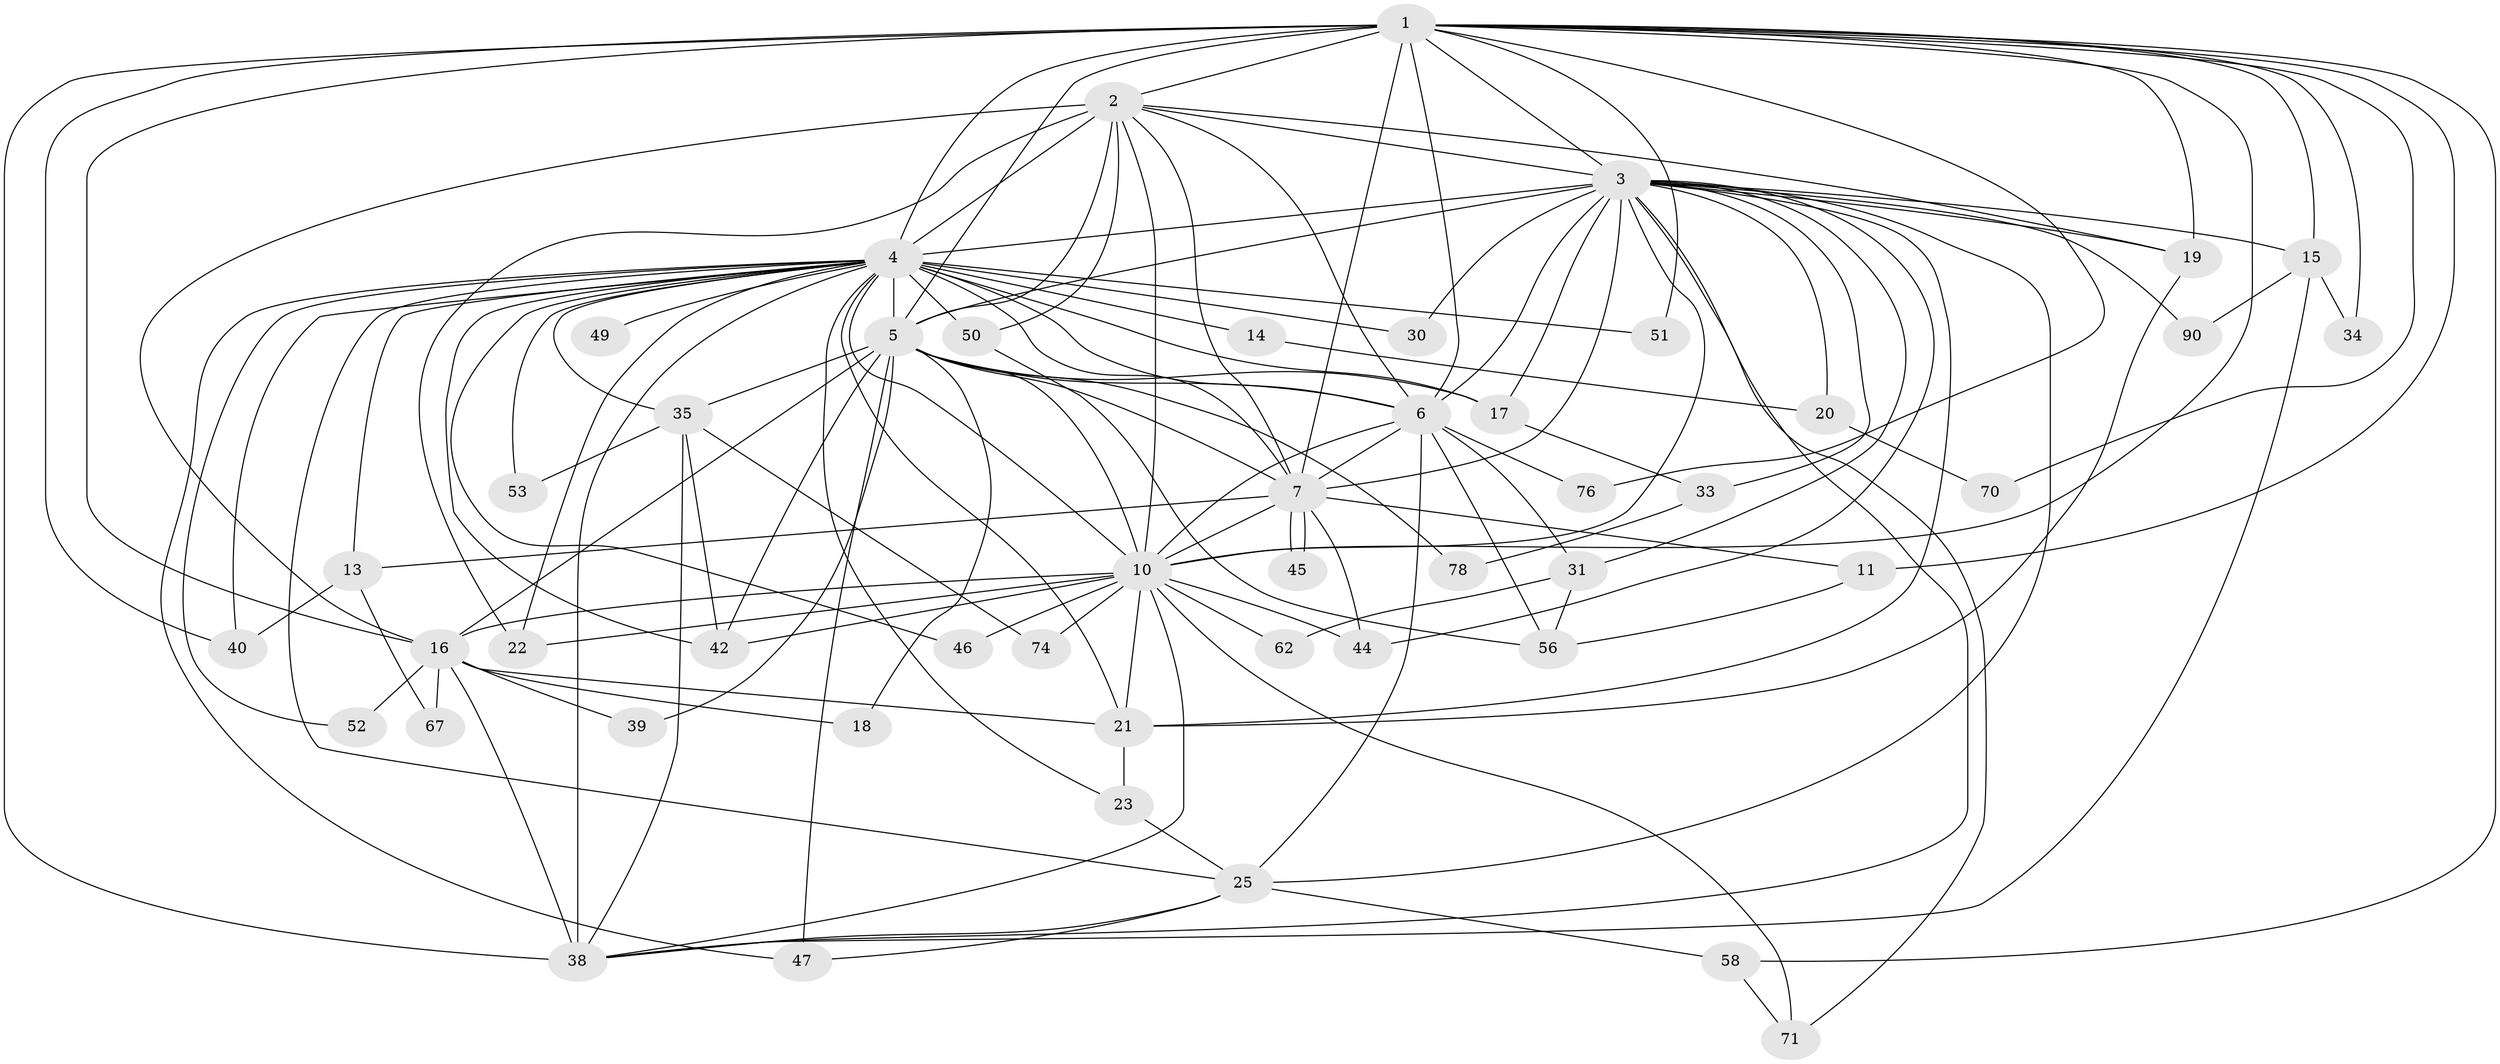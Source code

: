 // original degree distribution, {22: 0.01020408163265306, 17: 0.01020408163265306, 24: 0.01020408163265306, 13: 0.030612244897959183, 20: 0.02040816326530612, 16: 0.01020408163265306, 23: 0.02040816326530612, 3: 0.20408163265306123, 2: 0.5306122448979592, 4: 0.08163265306122448, 5: 0.030612244897959183, 7: 0.01020408163265306, 6: 0.02040816326530612, 8: 0.01020408163265306}
// Generated by graph-tools (version 1.1) at 2025/14/03/09/25 04:14:04]
// undirected, 49 vertices, 132 edges
graph export_dot {
graph [start="1"]
  node [color=gray90,style=filled];
  1;
  2 [super="+63+12+60"];
  3;
  4 [super="+48+88+8"];
  5;
  6;
  7;
  10 [super="+41+85+92+89+24+27"];
  11;
  13;
  14;
  15;
  16 [super="+73+28+72"];
  17;
  18;
  19 [super="+54+37"];
  20;
  21;
  22;
  23;
  25 [super="+29"];
  30;
  31 [super="+94"];
  33;
  34;
  35 [super="+82"];
  38 [super="+43+86+69+64"];
  39;
  40;
  42;
  44 [super="+68+77"];
  45;
  46;
  47 [super="+87"];
  49;
  50;
  51;
  52;
  53;
  56 [super="+75"];
  58;
  62;
  67 [super="+91"];
  70;
  71;
  74;
  76;
  78;
  90;
  1 -- 2;
  1 -- 3;
  1 -- 4 [weight=4];
  1 -- 5;
  1 -- 6;
  1 -- 7;
  1 -- 10;
  1 -- 11;
  1 -- 15;
  1 -- 19;
  1 -- 34;
  1 -- 40;
  1 -- 51;
  1 -- 58;
  1 -- 70;
  1 -- 76;
  1 -- 38;
  1 -- 16 [weight=2];
  2 -- 3 [weight=2];
  2 -- 4 [weight=5];
  2 -- 5;
  2 -- 6;
  2 -- 7;
  2 -- 10 [weight=2];
  2 -- 16;
  2 -- 19;
  2 -- 22;
  2 -- 50;
  3 -- 4 [weight=4];
  3 -- 5;
  3 -- 6;
  3 -- 7;
  3 -- 10;
  3 -- 15;
  3 -- 17;
  3 -- 20;
  3 -- 21;
  3 -- 30;
  3 -- 31;
  3 -- 33;
  3 -- 44;
  3 -- 71;
  3 -- 90;
  3 -- 38;
  3 -- 25;
  3 -- 19;
  4 -- 5 [weight=5];
  4 -- 6 [weight=3];
  4 -- 7 [weight=4];
  4 -- 10 [weight=3];
  4 -- 25 [weight=2];
  4 -- 17 [weight=2];
  4 -- 13;
  4 -- 14 [weight=2];
  4 -- 21;
  4 -- 22;
  4 -- 23;
  4 -- 30;
  4 -- 35;
  4 -- 38 [weight=3];
  4 -- 40;
  4 -- 42;
  4 -- 46;
  4 -- 47;
  4 -- 49 [weight=2];
  4 -- 50;
  4 -- 51;
  4 -- 52;
  4 -- 53;
  5 -- 6;
  5 -- 7;
  5 -- 10 [weight=2];
  5 -- 16;
  5 -- 17;
  5 -- 18;
  5 -- 35;
  5 -- 39;
  5 -- 42;
  5 -- 47;
  5 -- 78;
  6 -- 7;
  6 -- 10;
  6 -- 25;
  6 -- 31;
  6 -- 56;
  6 -- 76;
  7 -- 10;
  7 -- 11;
  7 -- 13;
  7 -- 45;
  7 -- 45;
  7 -- 44 [weight=2];
  10 -- 21 [weight=2];
  10 -- 22;
  10 -- 42 [weight=2];
  10 -- 44 [weight=2];
  10 -- 46;
  10 -- 62;
  10 -- 74;
  10 -- 16 [weight=2];
  10 -- 38;
  10 -- 71;
  11 -- 56;
  13 -- 40;
  13 -- 67;
  14 -- 20;
  15 -- 34;
  15 -- 38;
  15 -- 90;
  16 -- 18;
  16 -- 39;
  16 -- 52;
  16 -- 67 [weight=2];
  16 -- 38 [weight=2];
  16 -- 21;
  17 -- 33;
  19 -- 21;
  20 -- 70;
  21 -- 23;
  23 -- 25;
  25 -- 38;
  25 -- 58;
  25 -- 47;
  31 -- 62;
  31 -- 56;
  33 -- 78;
  35 -- 53;
  35 -- 74;
  35 -- 38;
  35 -- 42;
  50 -- 56;
  58 -- 71;
}
